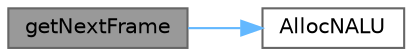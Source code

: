 digraph "getNextFrame"
{
 // LATEX_PDF_SIZE
  bgcolor="transparent";
  edge [fontname=Helvetica,fontsize=10,labelfontname=Helvetica,labelfontsize=10];
  node [fontname=Helvetica,fontsize=10,shape=box,height=0.2,width=0.4];
  rankdir="LR";
  Node1 [id="Node000001",label="getNextFrame",height=0.2,width=0.4,color="gray40", fillcolor="grey60", style="filled", fontcolor="black",tooltip="获取下一帧"];
  Node1 -> Node2 [id="edge1_Node000001_Node000002",color="steelblue1",style="solid",tooltip=" "];
  Node2 [id="Node000002",label="AllocNALU",height=0.2,width=0.4,color="grey40", fillcolor="white", style="filled",URL="$class_n_a_l_u_parsing.html#a09a0ffd780909ec17fd4ef1cabcc14d5",tooltip="分配 NAL 单元"];
}
